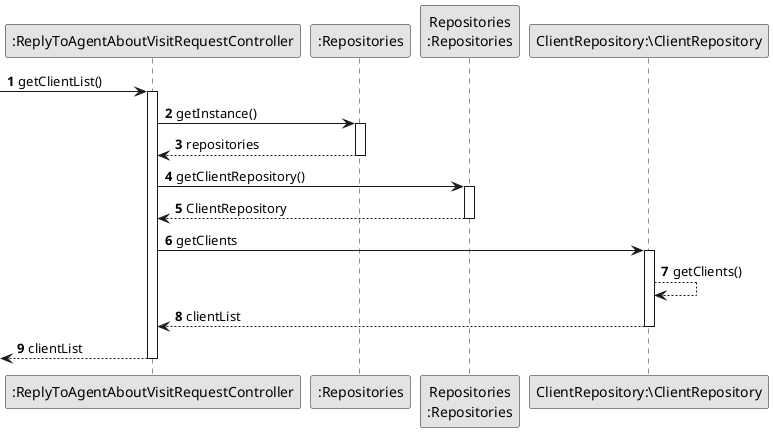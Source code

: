 @startuml
'https://plantuml.com/sequence-diagram
skinparam monochrome true
skinparam packageStyle rectangle
skinparam shadowing false


autonumber
participant ":ReplyToAgentAboutVisitRequestController" as CTRL
participant ":Repositories" as RepositorySingleton
participant "Repositories\n:Repositories" as PLAT
participant "ClientRepository:\ClientRepository" as CLR

-> CTRL : getClientList()
        activate CTRL

        CTRL -> RepositorySingleton : getInstance()


        activate RepositorySingleton

        RepositorySingleton --> CTRL: repositories
        deactivate RepositorySingleton

        CTRL -> PLAT : getClientRepository()
        activate PLAT

        PLAT --> CTRL : ClientRepository

        deactivate PLAT

        CTRL -> CLR : getClients
        activate CLR
        CLR --> CLR : getClients()
        CLR --> CTRL : clientList
        deactivate CLR

        <-- CTRL : clientList
        deactivate CTRL
@enduml